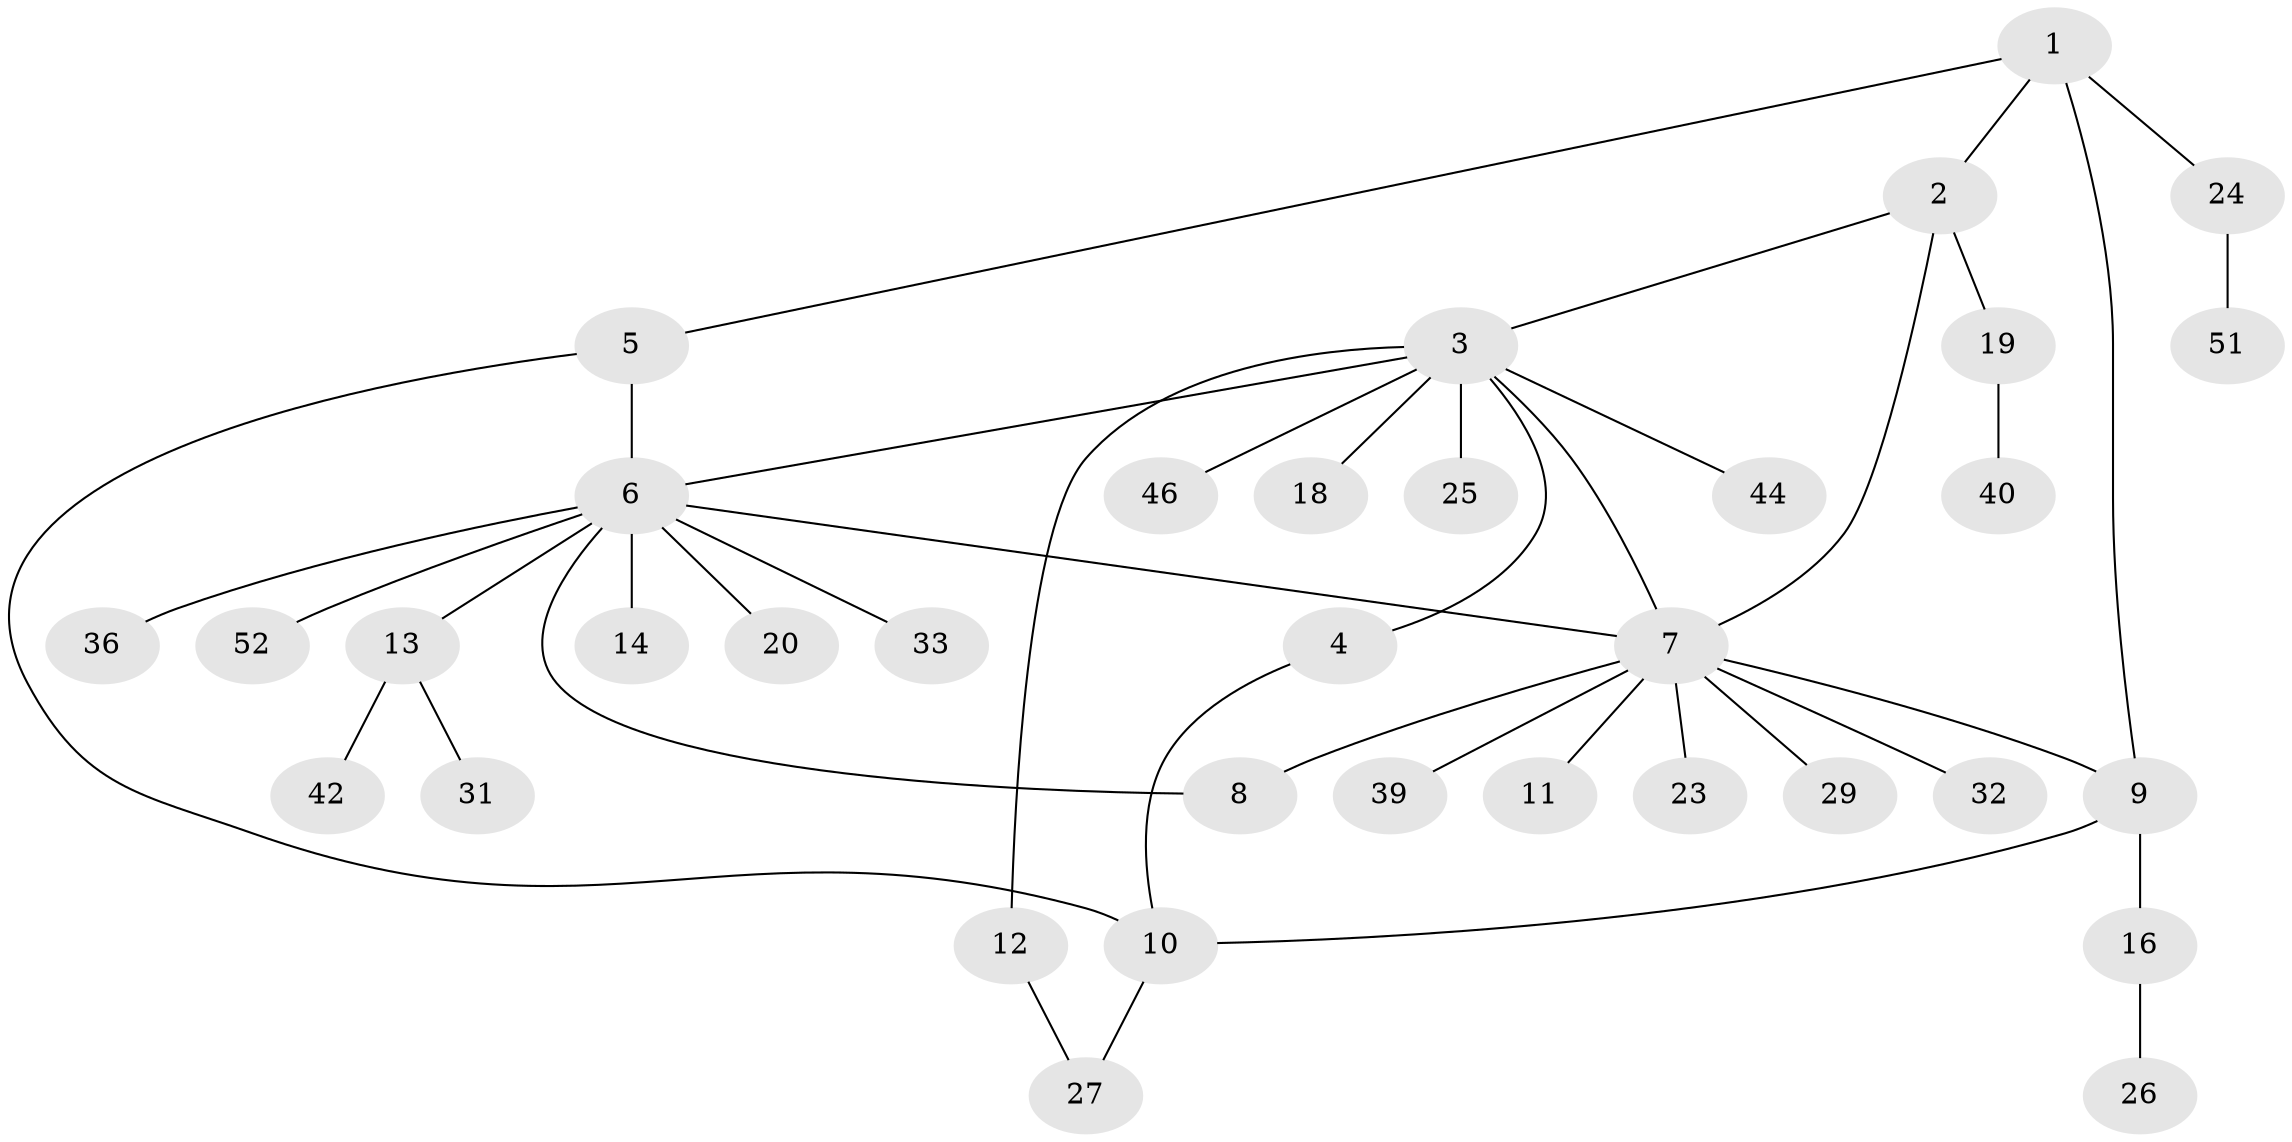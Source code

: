// original degree distribution, {5: 0.057692307692307696, 4: 0.019230769230769232, 10: 0.038461538461538464, 2: 0.25, 3: 0.09615384615384616, 11: 0.019230769230769232, 1: 0.5192307692307693}
// Generated by graph-tools (version 1.1) at 2025/42/03/06/25 10:42:06]
// undirected, 35 vertices, 42 edges
graph export_dot {
graph [start="1"]
  node [color=gray90,style=filled];
  1 [super="+22"];
  2;
  3 [super="+47"];
  4;
  5;
  6 [super="+37"];
  7 [super="+50"];
  8 [super="+41"];
  9 [super="+17"];
  10 [super="+35"];
  11 [super="+38"];
  12;
  13 [super="+15"];
  14;
  16 [super="+28"];
  18 [super="+21"];
  19 [super="+43"];
  20;
  23;
  24 [super="+34"];
  25 [super="+48"];
  26;
  27 [super="+30"];
  29;
  31 [super="+49"];
  32;
  33;
  36 [super="+45"];
  39;
  40;
  42;
  44;
  46;
  51;
  52;
  1 -- 2;
  1 -- 5;
  1 -- 9;
  1 -- 24;
  2 -- 3;
  2 -- 7;
  2 -- 19;
  3 -- 4;
  3 -- 6;
  3 -- 7;
  3 -- 12;
  3 -- 18;
  3 -- 25;
  3 -- 44;
  3 -- 46;
  4 -- 10;
  5 -- 6;
  5 -- 10;
  6 -- 8;
  6 -- 13;
  6 -- 14;
  6 -- 20;
  6 -- 33;
  6 -- 36;
  6 -- 52;
  6 -- 7;
  7 -- 8;
  7 -- 9;
  7 -- 11;
  7 -- 23;
  7 -- 29;
  7 -- 32;
  7 -- 39;
  9 -- 10;
  9 -- 16;
  10 -- 27;
  12 -- 27;
  13 -- 42;
  13 -- 31;
  16 -- 26;
  19 -- 40;
  24 -- 51;
}
